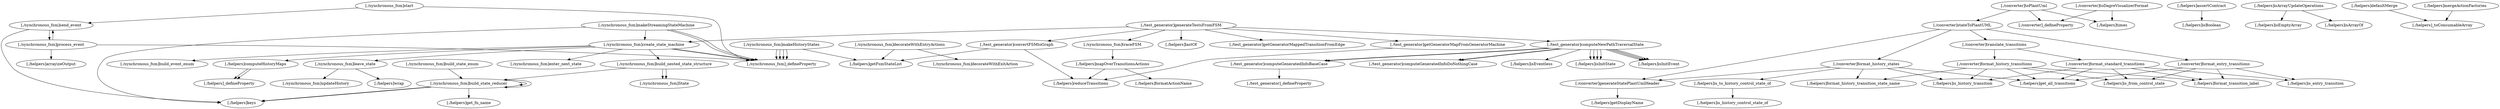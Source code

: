 
digraph test{
overlap=scalexy;
"[./synchronous_fsm]build_state_reducer" -> "[./helpers]keys"
"[./synchronous_fsm]build_state_reducer" -> "[./helpers]get_fn_name"
"[./synchronous_fsm]build_state_reducer" -> "[./synchronous_fsm]build_state_reducer"
"[./synchronous_fsm]build_nested_state_structure" -> "[./synchronous_fsm]State"
"[./synchronous_fsm]build_nested_state_structure" -> "[./synchronous_fsm]State"
"[./synchronous_fsm]build_nested_state_structure" -> "[./synchronous_fsm]build_state_reducer"
"[./synchronous_fsm]build_state_reducer" -> "[./helpers]keys"
"[./synchronous_fsm]build_state_reducer" -> "[./synchronous_fsm]build_state_reducer"
"[./synchronous_fsm]build_state_enum" -> "[./synchronous_fsm]build_state_reducer"
"[./synchronous_fsm]create_state_machine" -> "[./synchronous_fsm]build_event_enum"
"[./synchronous_fsm]create_state_machine" -> "[./synchronous_fsm]build_nested_state_structure"
"[./synchronous_fsm]create_state_machine" -> "[./helpers]computeHistoryMaps"
"[./synchronous_fsm]create_state_machine" -> "[./synchronous_fsm]_defineProperty"
"[./synchronous_fsm]create_state_machine" -> "[./synchronous_fsm]_defineProperty"
"[./synchronous_fsm]create_state_machine" -> "[./synchronous_fsm]leave_state"
"[./synchronous_fsm]create_state_machine" -> "[./synchronous_fsm]enter_next_state"
"[./synchronous_fsm]send_event" -> "[./helpers]keys"
"[./synchronous_fsm]send_event" -> "[./synchronous_fsm]process_event"
"[./synchronous_fsm]process_event" -> "[./helpers]arrayizeOutput"
"[./synchronous_fsm]process_event" -> "[./synchronous_fsm]send_event"
"[./synchronous_fsm]process_event" -> "[./synchronous_fsm]_defineProperty"
"[./synchronous_fsm]leave_state" -> "[./synchronous_fsm]updateHistory"
"[./synchronous_fsm]leave_state" -> "[./helpers]wrap"
"[./synchronous_fsm]start" -> "[./synchronous_fsm]send_event"
"[./synchronous_fsm]start" -> "[./synchronous_fsm]_defineProperty"
"[./synchronous_fsm]makeStreamingStateMachine" -> "[./synchronous_fsm]create_state_machine"
"[./synchronous_fsm]makeStreamingStateMachine" -> "[./synchronous_fsm]_defineProperty"
"[./synchronous_fsm]makeStreamingStateMachine" -> "[./helpers]keys"
"[./synchronous_fsm]makeStreamingStateMachine" -> "[./synchronous_fsm]_defineProperty"
"[./synchronous_fsm]decorateWithEntryActions" -> "[./helpers]getFsmStateList"
"[./synchronous_fsm]decorateWithEntryActions" -> "[./synchronous_fsm]decorateWithExitAction"
"[./synchronous_fsm]traceFSM" -> "[./helpers]mapOverTransitionsActions"
"[./synchronous_fsm]makeHistoryStates" -> "[./helpers]getFsmStateList"
"[./synchronous_fsm]makeHistoryStates" -> "[./synchronous_fsm]_defineProperty"
"[./synchronous_fsm]makeHistoryStates" -> "[./synchronous_fsm]_defineProperty"
"[./synchronous_fsm]makeHistoryStates" -> "[./synchronous_fsm]_defineProperty"
"[./synchronous_fsm]makeHistoryStates" -> "[./synchronous_fsm]_defineProperty"
"[./converter]generateStatePlantUmlHeader" -> "[./helpers]getDisplayName"
"[./converter]toPlantUml" -> "[./helpers]times"
"[./converter]toPlantUml" -> "[./converter]stateToPlantUML"
"[./converter]toPlantUml" -> "[./converter]_defineProperty"
"[./converter]stateToPlantUML" -> "[./converter]generateStatePlantUmlHeader"
"[./converter]stateToPlantUML" -> "[./converter]format_history_states"
"[./converter]stateToPlantUML" -> "[./converter]format_entry_transitions"
"[./converter]stateToPlantUML" -> "[./converter]translate_transitions"
"[./converter]format_history_states" -> "[./helpers]get_all_transitions"
"[./converter]format_history_states" -> "[./helpers]is_history_transition"
"[./converter]format_history_states" -> "[./helpers]is_to_history_control_state_of"
"[./converter]format_history_states" -> "[./helpers]format_history_transition_state_name"
"[./converter]format_history_states" -> "[./converter]generateStatePlantUmlHeader"
"[./converter]translate_transitions" -> "[./converter]format_history_transitions"
"[./converter]translate_transitions" -> "[./converter]format_standard_transitions"
"[./converter]format_standard_transitions" -> "[./helpers]get_all_transitions"
"[./converter]format_standard_transitions" -> "[./helpers]is_from_control_state"
"[./converter]format_standard_transitions" -> "[./helpers]is_entry_transition"
"[./converter]format_standard_transitions" -> "[./helpers]is_history_transition"
"[./converter]format_standard_transitions" -> "[./helpers]format_transition_label"
"[./converter]format_entry_transitions" -> "[./helpers]get_all_transitions"
"[./converter]format_entry_transitions" -> "[./helpers]is_entry_transition"
"[./converter]format_entry_transitions" -> "[./helpers]is_from_control_state"
"[./converter]format_entry_transitions" -> "[./helpers]format_transition_label"
"[./converter]format_history_transitions" -> "[./helpers]get_all_transitions"
"[./converter]format_history_transitions" -> "[./helpers]is_from_control_state"
"[./converter]format_history_transitions" -> "[./helpers]is_history_transition"
"[./converter]format_history_transitions" -> "[./helpers]format_history_transition_state_name"
"[./converter]format_history_transitions" -> "[./helpers]format_transition_label"
"[./converter]toDagreVisualizerFormat" -> "[./helpers]times"
"[./converter]toDagreVisualizerFormat" -> "[./converter]_defineProperty"
"[./helpers]assertContract" -> "[./helpers]isBoolean"
"[./helpers]isArrayUpdateOperations" -> "[./helpers]isEmptyArray"
"[./helpers]isArrayUpdateOperations" -> "[./helpers]isArrayOf"
"[./helpers]is_to_history_control_state_of" -> "[./helpers]is_history_control_state_of"
"[./helpers]defaultMerge" -> "[./helpers]_toConsumableArray"
"[./helpers]mergeActionFactories" -> "[./helpers]_toConsumableArray"
"[./helpers]computeHistoryMaps" -> "[./helpers]_defineProperty"
"[./helpers]computeHistoryMaps" -> "[./helpers]_defineProperty"
"[./helpers]mapOverTransitionsActions" -> "[./helpers]reduceTransitions"
"[./helpers]mapOverTransitionsActions" -> "[./helpers]formatActionName"
"[./test_generator]generateTestsFromFSM" -> "[./synchronous_fsm]traceFSM"
"[./test_generator]generateTestsFromFSM" -> "[./test_generator]getGeneratorMapFromGeneratorMachine"
"[./test_generator]generateTestsFromFSM" -> "[./test_generator]convertFSMtoGraph"
"[./test_generator]generateTestsFromFSM" -> "[./synchronous_fsm]create_state_machine"
"[./test_generator]generateTestsFromFSM" -> "[./helpers]lastOf"
"[./test_generator]generateTestsFromFSM" -> "[./test_generator]getGeneratorMappedTransitionFromEdge"
"[./test_generator]generateTestsFromFSM" -> "[./test_generator]computeNewPathTraversalState"
"[./test_generator]computeNewPathTraversalState" -> "[./helpers]isInitState"
"[./test_generator]computeNewPathTraversalState" -> "[./helpers]isInitEvent"
"[./test_generator]computeNewPathTraversalState" -> "[./helpers]isInitState"
"[./test_generator]computeNewPathTraversalState" -> "[./helpers]isInitEvent"
"[./test_generator]computeNewPathTraversalState" -> "[./test_generator]computeGeneratedInfoBaseCase"
"[./test_generator]computeNewPathTraversalState" -> "[./helpers]isInitState"
"[./test_generator]computeNewPathTraversalState" -> "[./helpers]isInitEvent"
"[./test_generator]computeNewPathTraversalState" -> "[./test_generator]computeGeneratedInfoDoNothingCase"
"[./test_generator]computeNewPathTraversalState" -> "[./helpers]isInitState"
"[./test_generator]computeNewPathTraversalState" -> "[./helpers]isInitEvent"
"[./test_generator]computeNewPathTraversalState" -> "[./helpers]isEventless"
"[./test_generator]computeNewPathTraversalState" -> "[./test_generator]computeGeneratedInfoDoNothingCase"
"[./test_generator]computeNewPathTraversalState" -> "[./test_generator]computeGeneratedInfoBaseCase"
"[./test_generator]computeGeneratedInfoBaseCase" -> "[./test_generator]_defineProperty"
"[./test_generator]getGeneratorMapFromGeneratorMachine" -> "[./helpers]reduceTransitions"
"[./test_generator]convertFSMtoGraph" -> "[./helpers]getFsmStateList"
"[./test_generator]convertFSMtoGraph" -> "[./helpers]reduceTransitions"
}